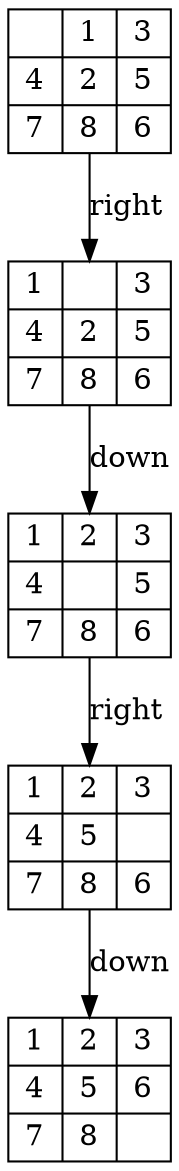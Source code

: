 digraph "IDS algorithm" {
	node [shape=record]
	0 [label="{ |4|7}|{1|2|8}|{3|5|6}"]
	1 [label="{1|4|7}|{ |2|8}|{3|5|6}"]
	0 -> 1 [label=right]
	2 [label="{1|4|7}|{2| |8}|{3|5|6}"]
	1 -> 2 [label=down]
	3 [label="{1|4|7}|{2|5|8}|{3| |6}"]
	2 -> 3 [label=right]
	4 [label="{1|4|7}|{2|5|8}|{3|6| }"]
	3 -> 4 [label=down]
}
